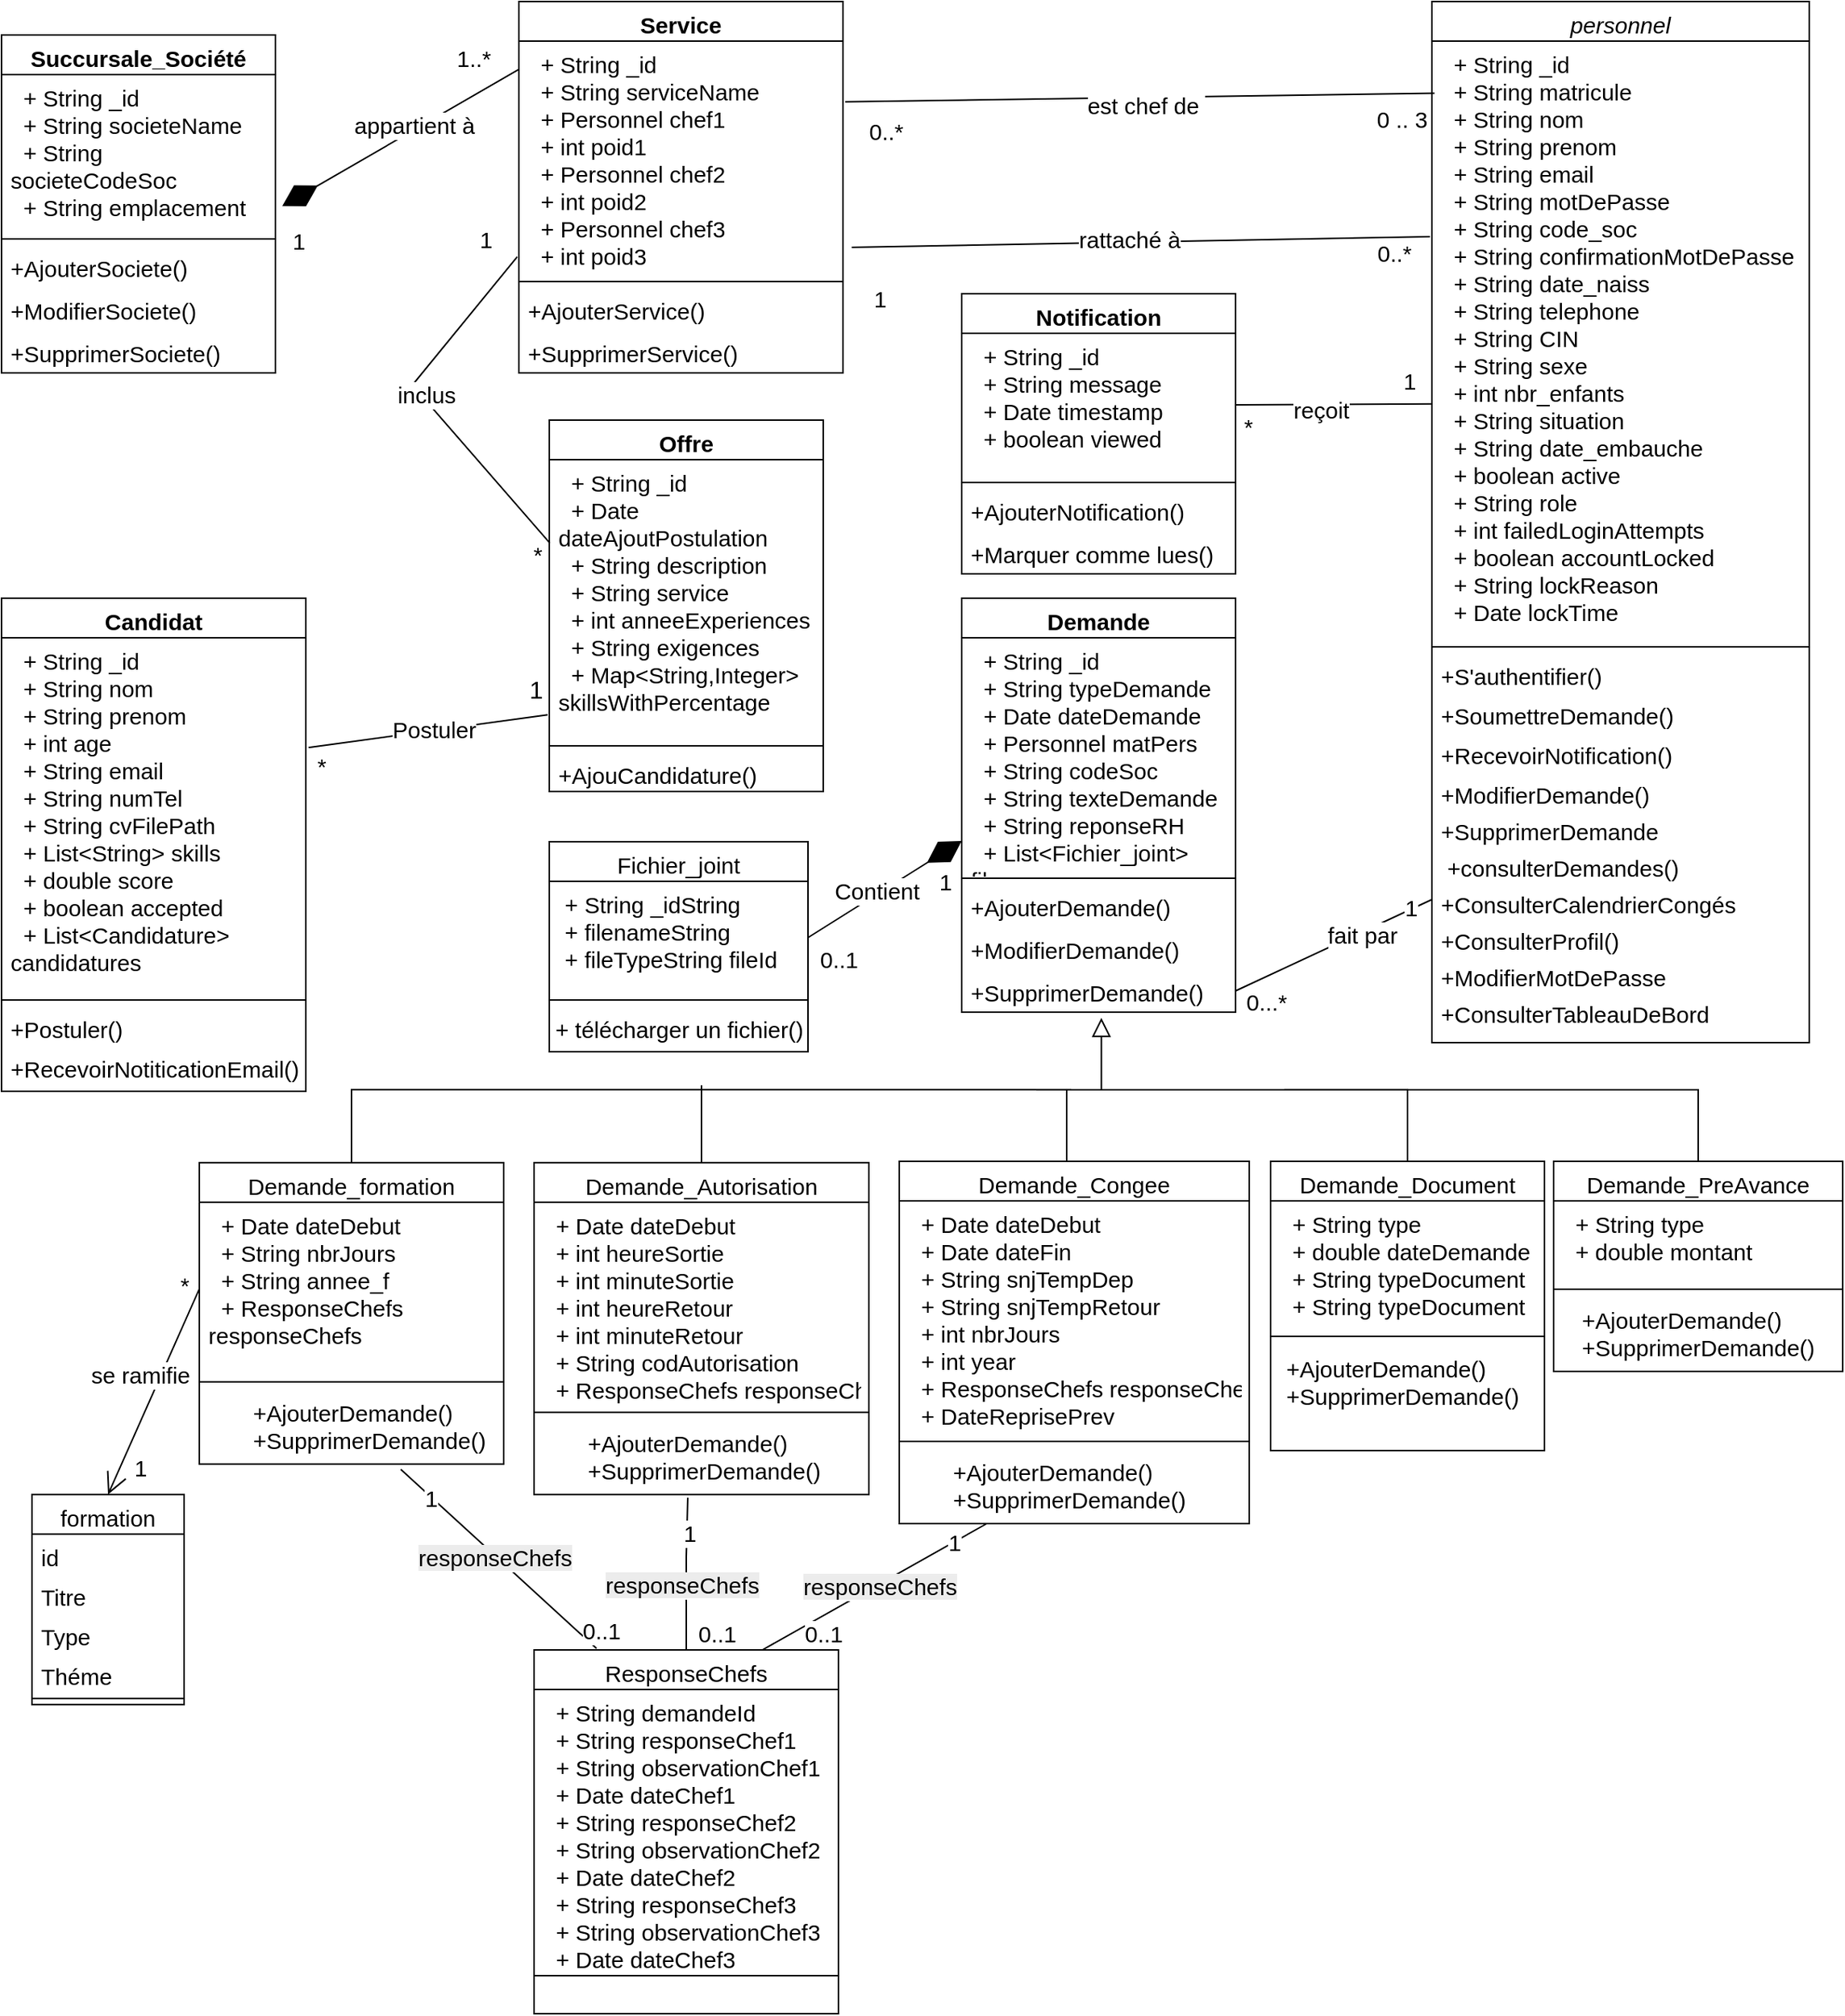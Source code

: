<mxfile version="27.1.1">
  <diagram id="C5RBs43oDa-KdzZeNtuy" name="Page-1">
    <mxGraphModel dx="2253" dy="777" grid="1" gridSize="10" guides="1" tooltips="1" connect="1" arrows="1" fold="1" page="1" pageScale="1" pageWidth="827" pageHeight="1169" math="0" shadow="0">
      <root>
        <mxCell id="WIyWlLk6GJQsqaUBKTNV-0" />
        <mxCell id="WIyWlLk6GJQsqaUBKTNV-1" parent="WIyWlLk6GJQsqaUBKTNV-0" />
        <mxCell id="zkfFHV4jXpPFQw0GAbJ--0" value="personnel" style="swimlane;fontStyle=2;align=center;verticalAlign=top;childLayout=stackLayout;horizontal=1;startSize=26;horizontalStack=0;resizeParent=1;resizeLast=0;collapsible=1;marginBottom=0;rounded=0;shadow=0;strokeWidth=1;fontSize=15;" parent="WIyWlLk6GJQsqaUBKTNV-1" vertex="1">
          <mxGeometry x="520" y="188" width="248" height="684" as="geometry">
            <mxRectangle x="230" y="140" width="160" height="26" as="alternateBounds" />
          </mxGeometry>
        </mxCell>
        <mxCell id="-u3w1DlrnEDcpq63W45w-45" value="  + String _id&#xa;  + String matricule&#xa;  + String nom&#xa;  + String prenom&#xa;  + String email&#xa;  + String motDePasse&#xa;  + String code_soc&#xa;  + String confirmationMotDePasse&#xa;  + String date_naiss&#xa;  + String telephone&#xa;  + String CIN&#xa;  + String sexe&#xa;  + int nbr_enfants&#xa;  + String situation&#xa;  + String date_embauche&#xa;  + boolean active&#xa;  + String role&#xa;  + int failedLoginAttempts&#xa;  + boolean accountLocked&#xa;  + String lockReason&#xa;  + Date lockTime&#xa;  &#xa;" style="text;align=left;verticalAlign=top;spacingLeft=4;spacingRight=4;overflow=hidden;rotatable=0;points=[[0,0.5],[1,0.5]];portConstraint=eastwest;rounded=0;shadow=0;html=0;strokeWidth=1;fontSize=15;fontStyle=0" parent="zkfFHV4jXpPFQw0GAbJ--0" vertex="1">
          <mxGeometry y="26" width="248" height="394" as="geometry" />
        </mxCell>
        <mxCell id="zkfFHV4jXpPFQw0GAbJ--4" value="" style="line;html=1;strokeWidth=1;align=left;verticalAlign=middle;spacingTop=-1;spacingLeft=3;spacingRight=3;rotatable=0;labelPosition=right;points=[];portConstraint=eastwest;fontSize=15;" parent="zkfFHV4jXpPFQw0GAbJ--0" vertex="1">
          <mxGeometry y="420" width="248" height="8" as="geometry" />
        </mxCell>
        <mxCell id="zkfFHV4jXpPFQw0GAbJ--5" value="+S&#39;authentifier()" style="text;align=left;verticalAlign=top;spacingLeft=4;spacingRight=4;overflow=hidden;rotatable=0;points=[[0,0.5],[1,0.5]];portConstraint=eastwest;fontSize=15;" parent="zkfFHV4jXpPFQw0GAbJ--0" vertex="1">
          <mxGeometry y="428" width="248" height="26" as="geometry" />
        </mxCell>
        <mxCell id="O5EITzwN7BPap431oK7U-24" value="+SoumettreDemande()" style="text;align=left;verticalAlign=top;spacingLeft=4;spacingRight=4;overflow=hidden;rotatable=0;points=[[0,0.5],[1,0.5]];portConstraint=eastwest;fontSize=15;" parent="zkfFHV4jXpPFQw0GAbJ--0" vertex="1">
          <mxGeometry y="454" width="248" height="26" as="geometry" />
        </mxCell>
        <mxCell id="O5EITzwN7BPap431oK7U-23" value="+RecevoirNotification()" style="text;align=left;verticalAlign=top;spacingLeft=4;spacingRight=4;overflow=hidden;rotatable=0;points=[[0,0.5],[1,0.5]];portConstraint=eastwest;fontSize=15;" parent="zkfFHV4jXpPFQw0GAbJ--0" vertex="1">
          <mxGeometry y="480" width="248" height="26" as="geometry" />
        </mxCell>
        <mxCell id="O5EITzwN7BPap431oK7U-22" value="+ModifierDemande()" style="text;align=left;verticalAlign=top;spacingLeft=4;spacingRight=4;overflow=hidden;rotatable=0;points=[[0,0.5],[1,0.5]];portConstraint=eastwest;fontSize=15;" parent="zkfFHV4jXpPFQw0GAbJ--0" vertex="1">
          <mxGeometry y="506" width="248" height="24" as="geometry" />
        </mxCell>
        <mxCell id="-u3w1DlrnEDcpq63W45w-73" value="+SupprimerDemande" style="text;align=left;verticalAlign=top;spacingLeft=4;spacingRight=4;overflow=hidden;rotatable=0;points=[[0,0.5],[1,0.5]];portConstraint=eastwest;fontSize=15;" parent="zkfFHV4jXpPFQw0GAbJ--0" vertex="1">
          <mxGeometry y="530" width="248" height="24" as="geometry" />
        </mxCell>
        <mxCell id="-u3w1DlrnEDcpq63W45w-72" value=" +consulterDemandes()" style="text;align=left;verticalAlign=top;spacingLeft=4;spacingRight=4;overflow=hidden;rotatable=0;points=[[0,0.5],[1,0.5]];portConstraint=eastwest;fontSize=15;" parent="zkfFHV4jXpPFQw0GAbJ--0" vertex="1">
          <mxGeometry y="554" width="248" height="24" as="geometry" />
        </mxCell>
        <mxCell id="-u3w1DlrnEDcpq63W45w-71" value="+ConsulterCalendrierCongés" style="text;align=left;verticalAlign=top;spacingLeft=4;spacingRight=4;overflow=hidden;rotatable=0;points=[[0,0.5],[1,0.5]];portConstraint=eastwest;fontSize=15;" parent="zkfFHV4jXpPFQw0GAbJ--0" vertex="1">
          <mxGeometry y="578" width="248" height="24" as="geometry" />
        </mxCell>
        <mxCell id="-u3w1DlrnEDcpq63W45w-70" value="+ConsulterProfil()" style="text;align=left;verticalAlign=top;spacingLeft=4;spacingRight=4;overflow=hidden;rotatable=0;points=[[0,0.5],[1,0.5]];portConstraint=eastwest;fontSize=15;" parent="zkfFHV4jXpPFQw0GAbJ--0" vertex="1">
          <mxGeometry y="602" width="248" height="24" as="geometry" />
        </mxCell>
        <mxCell id="-u3w1DlrnEDcpq63W45w-69" value="+ModifierMotDePasse" style="text;align=left;verticalAlign=top;spacingLeft=4;spacingRight=4;overflow=hidden;rotatable=0;points=[[0,0.5],[1,0.5]];portConstraint=eastwest;fontSize=15;" parent="zkfFHV4jXpPFQw0GAbJ--0" vertex="1">
          <mxGeometry y="626" width="248" height="24" as="geometry" />
        </mxCell>
        <mxCell id="-u3w1DlrnEDcpq63W45w-68" value="+ConsulterTableauDeBord" style="text;align=left;verticalAlign=top;spacingLeft=4;spacingRight=4;overflow=hidden;rotatable=0;points=[[0,0.5],[1,0.5]];portConstraint=eastwest;fontSize=15;" parent="zkfFHV4jXpPFQw0GAbJ--0" vertex="1">
          <mxGeometry y="650" width="248" height="24" as="geometry" />
        </mxCell>
        <mxCell id="O5EITzwN7BPap431oK7U-33" value="Demande_formation" style="swimlane;fontStyle=0;align=center;verticalAlign=top;childLayout=stackLayout;horizontal=1;startSize=26;horizontalStack=0;resizeParent=1;resizeLast=0;collapsible=1;marginBottom=0;rounded=0;shadow=0;strokeWidth=1;fontSize=15;" parent="WIyWlLk6GJQsqaUBKTNV-1" vertex="1">
          <mxGeometry x="-290" y="950.83" width="200" height="198" as="geometry">
            <mxRectangle x="130" y="380" width="160" height="26" as="alternateBounds" />
          </mxGeometry>
        </mxCell>
        <mxCell id="O5EITzwN7BPap431oK7U-34" value="  + Date dateDebut&#xa;  + String nbrJours&#xa;  + String annee_f&#xa;  + ResponseChefs &#xa;responseChefs" style="text;align=left;verticalAlign=top;spacingLeft=4;spacingRight=4;overflow=hidden;rotatable=0;points=[[0,0.5],[1,0.5]];portConstraint=eastwest;fontSize=15;" parent="O5EITzwN7BPap431oK7U-33" vertex="1">
          <mxGeometry y="26" width="200" height="114" as="geometry" />
        </mxCell>
        <mxCell id="O5EITzwN7BPap431oK7U-44" value="" style="line;html=1;strokeWidth=1;align=left;verticalAlign=middle;spacingTop=-1;spacingLeft=3;spacingRight=3;rotatable=0;labelPosition=right;points=[];portConstraint=eastwest;fontSize=15;" parent="O5EITzwN7BPap431oK7U-33" vertex="1">
          <mxGeometry y="140" width="200" height="8" as="geometry" />
        </mxCell>
        <mxCell id="gfEL7aQkDBIa4sKmxt_5-107" value="&lt;span style=&quot;white-space: pre;&quot;&gt;&#x9;&lt;/span&gt;+Ajouter&lt;span style=&quot;text-align: center;&quot;&gt;Demande&lt;/span&gt;()&lt;div&gt;&lt;span style=&quot;white-space: pre;&quot;&gt;&#x9;&lt;/span&gt;+Supprimer&lt;span style=&quot;text-align: center; background-color: transparent; color: light-dark(rgb(0, 0, 0), rgb(255, 255, 255));&quot;&gt;Demande&lt;/span&gt;&lt;span style=&quot;background-color: transparent; color: light-dark(rgb(0, 0, 0), rgb(255, 255, 255));&quot;&gt;()&lt;/span&gt;&lt;/div&gt;" style="text;html=1;align=left;verticalAlign=middle;resizable=0;points=[];autosize=1;strokeColor=none;fillColor=none;fontSize=15;" parent="O5EITzwN7BPap431oK7U-33" vertex="1">
          <mxGeometry y="148" width="200" height="50" as="geometry" />
        </mxCell>
        <mxCell id="O5EITzwN7BPap431oK7U-47" value="formation" style="swimlane;fontStyle=0;align=center;verticalAlign=top;childLayout=stackLayout;horizontal=1;startSize=26;horizontalStack=0;resizeParent=1;resizeLast=0;collapsible=1;marginBottom=0;rounded=0;shadow=0;strokeWidth=1;fontSize=15;" parent="WIyWlLk6GJQsqaUBKTNV-1" vertex="1">
          <mxGeometry x="-400" y="1168.83" width="100" height="138" as="geometry">
            <mxRectangle x="130" y="380" width="160" height="26" as="alternateBounds" />
          </mxGeometry>
        </mxCell>
        <mxCell id="O5EITzwN7BPap431oK7U-52" value="id" style="text;align=left;verticalAlign=top;spacingLeft=4;spacingRight=4;overflow=hidden;rotatable=0;points=[[0,0.5],[1,0.5]];portConstraint=eastwest;rounded=0;shadow=0;html=0;fontSize=15;" parent="O5EITzwN7BPap431oK7U-47" vertex="1">
          <mxGeometry y="26" width="100" height="26" as="geometry" />
        </mxCell>
        <mxCell id="-u3w1DlrnEDcpq63W45w-180" value="Titre" style="text;align=left;verticalAlign=top;spacingLeft=4;spacingRight=4;overflow=hidden;rotatable=0;points=[[0,0.5],[1,0.5]];portConstraint=eastwest;rounded=0;shadow=0;html=0;fontSize=15;" parent="O5EITzwN7BPap431oK7U-47" vertex="1">
          <mxGeometry y="52" width="100" height="26" as="geometry" />
        </mxCell>
        <mxCell id="aDl5N6_NMkzRwFbQj5bC-1" value="Type" style="text;align=left;verticalAlign=top;spacingLeft=4;spacingRight=4;overflow=hidden;rotatable=0;points=[[0,0.5],[1,0.5]];portConstraint=eastwest;rounded=0;shadow=0;html=0;fontSize=15;" parent="O5EITzwN7BPap431oK7U-47" vertex="1">
          <mxGeometry y="78" width="100" height="26" as="geometry" />
        </mxCell>
        <mxCell id="aDl5N6_NMkzRwFbQj5bC-0" value="Théme" style="text;align=left;verticalAlign=top;spacingLeft=4;spacingRight=4;overflow=hidden;rotatable=0;points=[[0,0.5],[1,0.5]];portConstraint=eastwest;rounded=0;shadow=0;html=0;fontSize=15;" parent="O5EITzwN7BPap431oK7U-47" vertex="1">
          <mxGeometry y="104" width="100" height="26" as="geometry" />
        </mxCell>
        <mxCell id="O5EITzwN7BPap431oK7U-53" value="" style="line;html=1;strokeWidth=1;align=left;verticalAlign=middle;spacingTop=-1;spacingLeft=3;spacingRight=3;rotatable=0;labelPosition=right;points=[];portConstraint=eastwest;fontSize=15;" parent="O5EITzwN7BPap431oK7U-47" vertex="1">
          <mxGeometry y="130" width="100" height="8" as="geometry" />
        </mxCell>
        <mxCell id="O5EITzwN7BPap431oK7U-54" value="" style="endArrow=open;endFill=1;endSize=12;html=1;rounded=0;exitX=0;exitY=0.5;exitDx=0;exitDy=0;entryX=0.5;entryY=0;entryDx=0;entryDy=0;fontSize=15;" parent="WIyWlLk6GJQsqaUBKTNV-1" source="O5EITzwN7BPap431oK7U-34" target="O5EITzwN7BPap431oK7U-47" edge="1">
          <mxGeometry width="160" relative="1" as="geometry">
            <mxPoint x="-457" y="1053.83" as="sourcePoint" />
            <mxPoint x="-297" y="1053.83" as="targetPoint" />
            <Array as="points" />
          </mxGeometry>
        </mxCell>
        <mxCell id="gfEL7aQkDBIa4sKmxt_5-82" value="1" style="edgeLabel;html=1;align=center;verticalAlign=middle;resizable=0;points=[];fontSize=15;" parent="O5EITzwN7BPap431oK7U-54" vertex="1" connectable="0">
          <mxGeometry x="0.722" y="1" relative="1" as="geometry">
            <mxPoint x="11" as="offset" />
          </mxGeometry>
        </mxCell>
        <mxCell id="FIY3X_j_uY_LDwW8lAGG-7" value="*" style="edgeLabel;html=1;align=center;verticalAlign=middle;resizable=0;points=[];fontSize=15;" parent="O5EITzwN7BPap431oK7U-54" connectable="0" vertex="1">
          <mxGeometry x="-0.86" y="1" relative="1" as="geometry">
            <mxPoint x="-7" y="-13" as="offset" />
          </mxGeometry>
        </mxCell>
        <mxCell id="KhSB3kNytg9SqD5Dj2vD-24" value="&lt;font style=&quot;font-size: 15px;&quot;&gt;se ramifie&lt;/font&gt;" style="edgeLabel;html=1;align=center;verticalAlign=middle;resizable=0;points=[];" parent="O5EITzwN7BPap431oK7U-54" vertex="1" connectable="0">
          <mxGeometry x="-0.081" y="-4" relative="1" as="geometry">
            <mxPoint x="-8" y="-5" as="offset" />
          </mxGeometry>
        </mxCell>
        <mxCell id="O5EITzwN7BPap431oK7U-55" value="Demande_Congee" style="swimlane;fontStyle=0;align=center;verticalAlign=top;childLayout=stackLayout;horizontal=1;startSize=26;horizontalStack=0;resizeParent=1;resizeLast=0;collapsible=1;marginBottom=0;rounded=0;shadow=0;strokeWidth=1;fontSize=15;" parent="WIyWlLk6GJQsqaUBKTNV-1" vertex="1">
          <mxGeometry x="170" y="950" width="230" height="238" as="geometry">
            <mxRectangle x="130" y="380" width="160" height="26" as="alternateBounds" />
          </mxGeometry>
        </mxCell>
        <mxCell id="O5EITzwN7BPap431oK7U-63" value="  + Date dateDebut&#xa;  + Date dateFin&#xa;  + String snjTempDep&#xa;  + String snjTempRetour&#xa;  + int nbrJours&#xa;  + int year  &#xa;  + ResponseChefs responseChefs&#xa;  + DateReprisePrev" style="text;align=left;verticalAlign=top;spacingLeft=4;spacingRight=4;overflow=hidden;rotatable=0;points=[[0,0.5],[1,0.5]];portConstraint=eastwest;rounded=0;shadow=0;html=0;fontSize=15;" parent="O5EITzwN7BPap431oK7U-55" vertex="1">
          <mxGeometry y="26" width="230" height="154" as="geometry" />
        </mxCell>
        <mxCell id="O5EITzwN7BPap431oK7U-61" value="" style="line;html=1;strokeWidth=1;align=left;verticalAlign=middle;spacingTop=-1;spacingLeft=3;spacingRight=3;rotatable=0;labelPosition=right;points=[];portConstraint=eastwest;fontSize=15;" parent="O5EITzwN7BPap431oK7U-55" vertex="1">
          <mxGeometry y="180" width="230" height="8" as="geometry" />
        </mxCell>
        <mxCell id="gfEL7aQkDBIa4sKmxt_5-110" value="&lt;span style=&quot;white-space: pre;&quot;&gt;&#x9;&lt;/span&gt;+Ajouter&lt;span style=&quot;text-align: center;&quot;&gt;Demande&lt;/span&gt;()&lt;div&gt;&lt;span style=&quot;white-space: pre;&quot;&gt;&#x9;&lt;/span&gt;+Supprimer&lt;span style=&quot;text-align: center; background-color: transparent; color: light-dark(rgb(0, 0, 0), rgb(255, 255, 255));&quot;&gt;Demande&lt;/span&gt;&lt;span style=&quot;background-color: transparent; color: light-dark(rgb(0, 0, 0), rgb(255, 255, 255));&quot;&gt;()&lt;/span&gt;&lt;/div&gt;" style="text;html=1;align=left;verticalAlign=middle;resizable=0;points=[];autosize=1;strokeColor=none;fillColor=none;fontSize=15;" parent="O5EITzwN7BPap431oK7U-55" vertex="1">
          <mxGeometry y="188" width="230" height="50" as="geometry" />
        </mxCell>
        <mxCell id="O5EITzwN7BPap431oK7U-68" value="Demande_Autorisation" style="swimlane;fontStyle=0;align=center;verticalAlign=top;childLayout=stackLayout;horizontal=1;startSize=26;horizontalStack=0;resizeParent=1;resizeLast=0;collapsible=1;marginBottom=0;rounded=0;shadow=0;strokeWidth=1;fontSize=15;" parent="WIyWlLk6GJQsqaUBKTNV-1" vertex="1">
          <mxGeometry x="-70" y="950.83" width="220" height="218" as="geometry">
            <mxRectangle x="130" y="380" width="160" height="26" as="alternateBounds" />
          </mxGeometry>
        </mxCell>
        <mxCell id="O5EITzwN7BPap431oK7U-69" value="  + Date dateDebut&#xa;  + int heureSortie&#xa;  + int minuteSortie&#xa;  + int heureRetour&#xa;  + int minuteRetour&#xa;  + String codAutorisation&#xa;  + ResponseChefs responseChefs" style="text;align=left;verticalAlign=top;spacingLeft=4;spacingRight=4;overflow=hidden;rotatable=0;points=[[0,0.5],[1,0.5]];portConstraint=eastwest;fontSize=15;" parent="O5EITzwN7BPap431oK7U-68" vertex="1">
          <mxGeometry y="26" width="220" height="134" as="geometry" />
        </mxCell>
        <mxCell id="O5EITzwN7BPap431oK7U-76" value="" style="line;html=1;strokeWidth=1;align=left;verticalAlign=middle;spacingTop=-1;spacingLeft=3;spacingRight=3;rotatable=0;labelPosition=right;points=[];portConstraint=eastwest;fontSize=15;" parent="O5EITzwN7BPap431oK7U-68" vertex="1">
          <mxGeometry y="160" width="220" height="8" as="geometry" />
        </mxCell>
        <mxCell id="gfEL7aQkDBIa4sKmxt_5-109" value="&lt;span style=&quot;white-space: pre;&quot;&gt;&#x9;&lt;/span&gt;+Ajouter&lt;span style=&quot;text-align: center;&quot;&gt;Demande&lt;/span&gt;()&lt;div&gt;&lt;span style=&quot;white-space: pre;&quot;&gt;&#x9;&lt;/span&gt;+Supprimer&lt;span style=&quot;text-align: center; background-color: transparent; color: light-dark(rgb(0, 0, 0), rgb(255, 255, 255));&quot;&gt;Demande&lt;/span&gt;&lt;span style=&quot;background-color: transparent; color: light-dark(rgb(0, 0, 0), rgb(255, 255, 255));&quot;&gt;()&lt;/span&gt;&lt;/div&gt;" style="text;html=1;align=left;verticalAlign=middle;resizable=0;points=[];autosize=1;strokeColor=none;fillColor=none;fontSize=15;" parent="O5EITzwN7BPap431oK7U-68" vertex="1">
          <mxGeometry y="168" width="220" height="50" as="geometry" />
        </mxCell>
        <mxCell id="O5EITzwN7BPap431oK7U-118" value="Demande_PreAvance" style="swimlane;fontStyle=0;align=center;verticalAlign=top;childLayout=stackLayout;horizontal=1;startSize=26;horizontalStack=0;resizeParent=1;resizeLast=0;collapsible=1;marginBottom=0;rounded=0;shadow=0;strokeWidth=1;fontSize=15;" parent="WIyWlLk6GJQsqaUBKTNV-1" vertex="1">
          <mxGeometry x="600" y="950" width="190" height="138" as="geometry">
            <mxRectangle x="130" y="380" width="160" height="26" as="alternateBounds" />
          </mxGeometry>
        </mxCell>
        <mxCell id="O5EITzwN7BPap431oK7U-119" value="  + String type&#xa;  + double montant&#xa;" style="text;align=left;verticalAlign=top;spacingLeft=4;spacingRight=4;overflow=hidden;rotatable=0;points=[[0,0.5],[1,0.5]];portConstraint=eastwest;fontSize=15;" parent="O5EITzwN7BPap431oK7U-118" vertex="1">
          <mxGeometry y="26" width="190" height="54" as="geometry" />
        </mxCell>
        <mxCell id="O5EITzwN7BPap431oK7U-122" value="" style="line;html=1;strokeWidth=1;align=left;verticalAlign=middle;spacingTop=-1;spacingLeft=3;spacingRight=3;rotatable=0;labelPosition=right;points=[];portConstraint=eastwest;fontSize=15;" parent="O5EITzwN7BPap431oK7U-118" vertex="1">
          <mxGeometry y="80" width="190" height="8" as="geometry" />
        </mxCell>
        <mxCell id="gfEL7aQkDBIa4sKmxt_5-111" value="&amp;nbsp; &amp;nbsp; +Ajouter&lt;span style=&quot;text-align: center;&quot;&gt;Demande&lt;/span&gt;()&lt;div&gt;&amp;nbsp; &amp;nbsp; +Supprimer&lt;span style=&quot;text-align: center; background-color: transparent; color: light-dark(rgb(0, 0, 0), rgb(255, 255, 255));&quot;&gt;Demande&lt;/span&gt;&lt;span style=&quot;background-color: transparent; color: light-dark(rgb(0, 0, 0), rgb(255, 255, 255));&quot;&gt;()&lt;/span&gt;&lt;/div&gt;" style="text;html=1;align=left;verticalAlign=middle;resizable=0;points=[];autosize=1;strokeColor=none;fillColor=none;fontSize=15;" parent="O5EITzwN7BPap431oK7U-118" vertex="1">
          <mxGeometry y="88" width="190" height="50" as="geometry" />
        </mxCell>
        <mxCell id="O5EITzwN7BPap431oK7U-124" value="Succursale_Société" style="swimlane;fontStyle=1;align=center;verticalAlign=top;childLayout=stackLayout;horizontal=1;startSize=26;horizontalStack=0;resizeParent=1;resizeParentMax=0;resizeLast=0;collapsible=1;marginBottom=0;whiteSpace=wrap;html=1;fontSize=15;" parent="WIyWlLk6GJQsqaUBKTNV-1" vertex="1">
          <mxGeometry x="-420" y="210" width="180" height="222" as="geometry" />
        </mxCell>
        <mxCell id="O5EITzwN7BPap431oK7U-125" value="&lt;div&gt;&lt;font&gt;&amp;nbsp; + String _id&lt;/font&gt;&lt;/div&gt;&lt;div&gt;&lt;font&gt;&amp;nbsp; + String societeName&lt;/font&gt;&lt;/div&gt;&lt;div&gt;&lt;font&gt;&amp;nbsp; + String societeCodeSoc&lt;/font&gt;&lt;/div&gt;&lt;div&gt;&lt;font&gt;&amp;nbsp; + String emplacement&lt;/font&gt;&lt;/div&gt;" style="text;strokeColor=none;fillColor=none;align=left;verticalAlign=top;spacingLeft=4;spacingRight=4;overflow=hidden;rotatable=0;points=[[0,0.5],[1,0.5]];portConstraint=eastwest;whiteSpace=wrap;html=1;fontSize=15;" parent="O5EITzwN7BPap431oK7U-124" vertex="1">
          <mxGeometry y="26" width="180" height="104" as="geometry" />
        </mxCell>
        <mxCell id="O5EITzwN7BPap431oK7U-126" value="" style="line;strokeWidth=1;fillColor=none;align=left;verticalAlign=middle;spacingTop=-1;spacingLeft=3;spacingRight=3;rotatable=0;labelPosition=right;points=[];portConstraint=eastwest;strokeColor=inherit;fontSize=15;" parent="O5EITzwN7BPap431oK7U-124" vertex="1">
          <mxGeometry y="130" width="180" height="8" as="geometry" />
        </mxCell>
        <mxCell id="O5EITzwN7BPap431oK7U-127" value="+AjouterSociete()" style="text;strokeColor=none;fillColor=none;align=left;verticalAlign=top;spacingLeft=4;spacingRight=4;overflow=hidden;rotatable=0;points=[[0,0.5],[1,0.5]];portConstraint=eastwest;whiteSpace=wrap;html=1;fontSize=15;" parent="O5EITzwN7BPap431oK7U-124" vertex="1">
          <mxGeometry y="138" width="180" height="28" as="geometry" />
        </mxCell>
        <mxCell id="-u3w1DlrnEDcpq63W45w-39" value="+ModifierSociete()" style="text;strokeColor=none;fillColor=none;align=left;verticalAlign=top;spacingLeft=4;spacingRight=4;overflow=hidden;rotatable=0;points=[[0,0.5],[1,0.5]];portConstraint=eastwest;whiteSpace=wrap;html=1;fontSize=15;" parent="O5EITzwN7BPap431oK7U-124" vertex="1">
          <mxGeometry y="166" width="180" height="28" as="geometry" />
        </mxCell>
        <mxCell id="-u3w1DlrnEDcpq63W45w-40" value="+SupprimerSociete()" style="text;strokeColor=none;fillColor=none;align=left;verticalAlign=top;spacingLeft=4;spacingRight=4;overflow=hidden;rotatable=0;points=[[0,0.5],[1,0.5]];portConstraint=eastwest;whiteSpace=wrap;html=1;fontSize=15;" parent="O5EITzwN7BPap431oK7U-124" vertex="1">
          <mxGeometry y="194" width="180" height="28" as="geometry" />
        </mxCell>
        <mxCell id="O5EITzwN7BPap431oK7U-128" value="Candidat" style="swimlane;fontStyle=1;align=center;verticalAlign=top;childLayout=stackLayout;horizontal=1;startSize=26;horizontalStack=0;resizeParent=1;resizeParentMax=0;resizeLast=0;collapsible=1;marginBottom=0;whiteSpace=wrap;html=1;fontSize=15;" parent="WIyWlLk6GJQsqaUBKTNV-1" vertex="1">
          <mxGeometry x="-420" y="580" width="200" height="324" as="geometry">
            <mxRectangle x="-330" y="546" width="140" height="30" as="alternateBounds" />
          </mxGeometry>
        </mxCell>
        <mxCell id="O5EITzwN7BPap431oK7U-134" value="&lt;div&gt;&amp;nbsp; + String _id&lt;/div&gt;&lt;div&gt;&amp;nbsp; + String nom&lt;/div&gt;&lt;div&gt;&amp;nbsp; + String prenom&lt;/div&gt;&lt;div&gt;&amp;nbsp; + int age&lt;/div&gt;&lt;div&gt;&amp;nbsp; + String email&lt;/div&gt;&lt;div&gt;&amp;nbsp; + String numTel&lt;/div&gt;&lt;div&gt;&amp;nbsp; + String cvFilePath&lt;/div&gt;&lt;div&gt;&amp;nbsp; + List&amp;lt;String&amp;gt; skills&lt;/div&gt;&lt;div&gt;&amp;nbsp; + double score&lt;/div&gt;&lt;div&gt;&amp;nbsp; + boolean accepted&lt;/div&gt;&lt;div&gt;&amp;nbsp; + List&amp;lt;Candidature&amp;gt; candidatures&lt;/div&gt;" style="text;strokeColor=none;fillColor=none;align=left;verticalAlign=top;spacingLeft=4;spacingRight=4;overflow=hidden;rotatable=0;points=[[0,0.5],[1,0.5]];portConstraint=eastwest;whiteSpace=wrap;html=1;fontSize=15;" parent="O5EITzwN7BPap431oK7U-128" vertex="1">
          <mxGeometry y="26" width="200" height="234" as="geometry" />
        </mxCell>
        <mxCell id="O5EITzwN7BPap431oK7U-130" value="" style="line;strokeWidth=1;fillColor=none;align=left;verticalAlign=middle;spacingTop=-1;spacingLeft=3;spacingRight=3;rotatable=0;labelPosition=right;points=[];portConstraint=eastwest;strokeColor=inherit;fontSize=15;" parent="O5EITzwN7BPap431oK7U-128" vertex="1">
          <mxGeometry y="260" width="200" height="8" as="geometry" />
        </mxCell>
        <mxCell id="O5EITzwN7BPap431oK7U-131" value="+Postuler()" style="text;strokeColor=none;fillColor=none;align=left;verticalAlign=top;spacingLeft=4;spacingRight=4;overflow=hidden;rotatable=0;points=[[0,0.5],[1,0.5]];portConstraint=eastwest;whiteSpace=wrap;html=1;fontSize=15;" parent="O5EITzwN7BPap431oK7U-128" vertex="1">
          <mxGeometry y="268" width="200" height="26" as="geometry" />
        </mxCell>
        <mxCell id="-u3w1DlrnEDcpq63W45w-38" value="+RecevoirNotiticationEmail()" style="text;strokeColor=none;fillColor=none;align=left;verticalAlign=top;spacingLeft=4;spacingRight=4;overflow=hidden;rotatable=0;points=[[0,0.5],[1,0.5]];portConstraint=eastwest;whiteSpace=wrap;html=1;fontSize=15;" parent="O5EITzwN7BPap431oK7U-128" vertex="1">
          <mxGeometry y="294" width="200" height="30" as="geometry" />
        </mxCell>
        <mxCell id="O5EITzwN7BPap431oK7U-144" value="" style="endArrow=block;endSize=10;endFill=0;shadow=0;strokeWidth=1;rounded=0;curved=0;edgeStyle=elbowEdgeStyle;elbow=vertical;exitX=0.508;exitY=0;exitDx=0;exitDy=0;exitPerimeter=0;entryX=0.51;entryY=1.133;entryDx=0;entryDy=0;entryPerimeter=0;fontSize=15;" parent="WIyWlLk6GJQsqaUBKTNV-1" target="-u3w1DlrnEDcpq63W45w-168" edge="1">
          <mxGeometry width="160" relative="1" as="geometry">
            <mxPoint x="280" y="950" as="sourcePoint" />
            <mxPoint x="298.12" y="832.872" as="targetPoint" />
            <Array as="points">
              <mxPoint x="300" y="903" />
            </Array>
          </mxGeometry>
        </mxCell>
        <mxCell id="O5EITzwN7BPap431oK7U-145" value="" style="endArrow=none;endSize=10;endFill=0;shadow=0;strokeWidth=1;rounded=0;curved=0;edgeStyle=elbowEdgeStyle;elbow=vertical;entryX=0.5;entryY=0;entryDx=0;entryDy=0;startFill=0;fontSize=15;" parent="WIyWlLk6GJQsqaUBKTNV-1" target="O5EITzwN7BPap431oK7U-107" edge="1">
          <mxGeometry width="160" relative="1" as="geometry">
            <mxPoint x="423" y="902.83" as="sourcePoint" />
            <mxPoint x="123" y="942.83" as="targetPoint" />
            <Array as="points">
              <mxPoint x="283" y="902.83" />
            </Array>
          </mxGeometry>
        </mxCell>
        <mxCell id="O5EITzwN7BPap431oK7U-146" value="" style="endArrow=none;endSize=10;endFill=0;shadow=0;strokeWidth=1;rounded=0;curved=0;edgeStyle=elbowEdgeStyle;elbow=vertical;entryX=0.5;entryY=0;entryDx=0;entryDy=0;startFill=0;fontSize=15;" parent="WIyWlLk6GJQsqaUBKTNV-1" target="O5EITzwN7BPap431oK7U-33" edge="1">
          <mxGeometry width="160" relative="1" as="geometry">
            <mxPoint x="283" y="902.83" as="sourcePoint" />
            <mxPoint x="293" y="976.83" as="targetPoint" />
            <Array as="points">
              <mxPoint x="33" y="902.83" />
            </Array>
          </mxGeometry>
        </mxCell>
        <mxCell id="O5EITzwN7BPap431oK7U-149" value="" style="endArrow=none;endSize=10;endFill=0;shadow=0;strokeWidth=1;rounded=0;curved=0;edgeStyle=elbowEdgeStyle;elbow=vertical;startFill=0;entryX=0.5;entryY=0;entryDx=0;entryDy=0;fontSize=15;" parent="WIyWlLk6GJQsqaUBKTNV-1" target="O5EITzwN7BPap431oK7U-118" edge="1">
          <mxGeometry width="160" relative="1" as="geometry">
            <mxPoint x="260" y="903" as="sourcePoint" />
            <mxPoint x="723" y="993" as="targetPoint" />
            <Array as="points">
              <mxPoint x="543" y="903" />
            </Array>
          </mxGeometry>
        </mxCell>
        <mxCell id="-u3w1DlrnEDcpq63W45w-163" value="Demande" style="swimlane;fontStyle=1;align=center;verticalAlign=top;childLayout=stackLayout;horizontal=1;startSize=26;horizontalStack=0;resizeParent=1;resizeParentMax=0;resizeLast=0;collapsible=1;marginBottom=0;whiteSpace=wrap;html=1;fontSize=15;" parent="WIyWlLk6GJQsqaUBKTNV-1" vertex="1">
          <mxGeometry x="211" y="580.0" width="180" height="272" as="geometry" />
        </mxCell>
        <mxCell id="-u3w1DlrnEDcpq63W45w-164" value="&lt;div&gt;&lt;span style=&quot;text-wrap-mode: nowrap;&quot;&gt;&amp;nbsp; + String _id&lt;/span&gt;&lt;/div&gt;&lt;div&gt;&lt;span style=&quot;text-wrap-mode: nowrap;&quot;&gt;&amp;nbsp; + String typeDemande&lt;/span&gt;&lt;/div&gt;&lt;div&gt;&lt;span style=&quot;text-wrap-mode: nowrap;&quot;&gt;&amp;nbsp; + Date dateDemande&lt;/span&gt;&lt;/div&gt;&lt;div&gt;&lt;span style=&quot;text-wrap-mode: nowrap;&quot;&gt;&amp;nbsp; + Personnel matPers&lt;/span&gt;&lt;/div&gt;&lt;div&gt;&lt;span style=&quot;text-wrap-mode: nowrap;&quot;&gt;&amp;nbsp; + String codeSoc&lt;/span&gt;&lt;/div&gt;&lt;div&gt;&lt;span style=&quot;text-wrap-mode: nowrap;&quot;&gt;&amp;nbsp; + String texteDemande&lt;/span&gt;&lt;/div&gt;&lt;div&gt;&lt;span style=&quot;text-wrap-mode: nowrap;&quot;&gt;&amp;nbsp; + String reponseRH&lt;/span&gt;&lt;/div&gt;&lt;div&gt;&lt;span style=&quot;text-wrap-mode: nowrap;&quot;&gt;&amp;nbsp; + List&amp;lt;Fichier_joint&amp;gt; files&lt;/span&gt;&lt;/div&gt;" style="text;strokeColor=none;fillColor=none;align=left;verticalAlign=top;spacingLeft=4;spacingRight=4;overflow=hidden;rotatable=0;points=[[0,0.5],[1,0.5]];portConstraint=eastwest;whiteSpace=wrap;html=1;fontSize=15;" parent="-u3w1DlrnEDcpq63W45w-163" vertex="1">
          <mxGeometry y="26" width="180" height="154" as="geometry" />
        </mxCell>
        <mxCell id="-u3w1DlrnEDcpq63W45w-165" value="" style="line;strokeWidth=1;fillColor=none;align=left;verticalAlign=middle;spacingTop=-1;spacingLeft=3;spacingRight=3;rotatable=0;labelPosition=right;points=[];portConstraint=eastwest;strokeColor=inherit;fontSize=15;" parent="-u3w1DlrnEDcpq63W45w-163" vertex="1">
          <mxGeometry y="180" width="180" height="8" as="geometry" />
        </mxCell>
        <mxCell id="-u3w1DlrnEDcpq63W45w-166" value="+AjouterDemande()" style="text;strokeColor=none;fillColor=none;align=left;verticalAlign=top;spacingLeft=4;spacingRight=4;overflow=hidden;rotatable=0;points=[[0,0.5],[1,0.5]];portConstraint=eastwest;whiteSpace=wrap;html=1;fontSize=15;" parent="-u3w1DlrnEDcpq63W45w-163" vertex="1">
          <mxGeometry y="188" width="180" height="28" as="geometry" />
        </mxCell>
        <mxCell id="-u3w1DlrnEDcpq63W45w-167" value="+ModifierDemande()" style="text;strokeColor=none;fillColor=none;align=left;verticalAlign=top;spacingLeft=4;spacingRight=4;overflow=hidden;rotatable=0;points=[[0,0.5],[1,0.5]];portConstraint=eastwest;whiteSpace=wrap;html=1;fontSize=15;" parent="-u3w1DlrnEDcpq63W45w-163" vertex="1">
          <mxGeometry y="216" width="180" height="28" as="geometry" />
        </mxCell>
        <mxCell id="-u3w1DlrnEDcpq63W45w-168" value="+SupprimerDemande()" style="text;strokeColor=none;fillColor=none;align=left;verticalAlign=top;spacingLeft=4;spacingRight=4;overflow=hidden;rotatable=0;points=[[0,0.5],[1,0.5]];portConstraint=eastwest;whiteSpace=wrap;html=1;fontSize=15;" parent="-u3w1DlrnEDcpq63W45w-163" vertex="1">
          <mxGeometry y="244" width="180" height="28" as="geometry" />
        </mxCell>
        <mxCell id="-u3w1DlrnEDcpq63W45w-183" value="Offre" style="swimlane;fontStyle=1;align=center;verticalAlign=top;childLayout=stackLayout;horizontal=1;startSize=26;horizontalStack=0;resizeParent=1;resizeParentMax=0;resizeLast=0;collapsible=1;marginBottom=0;whiteSpace=wrap;html=1;fontSize=15;" parent="WIyWlLk6GJQsqaUBKTNV-1" vertex="1">
          <mxGeometry x="-60" y="463" width="180" height="244" as="geometry">
            <mxRectangle x="-330" y="546" width="140" height="30" as="alternateBounds" />
          </mxGeometry>
        </mxCell>
        <mxCell id="-u3w1DlrnEDcpq63W45w-184" value="&lt;div&gt;&amp;nbsp; + String _id&lt;/div&gt;&lt;div&gt;&amp;nbsp; + Date dateAjoutPostulation&lt;/div&gt;&lt;div&gt;&lt;span style=&quot;background-color: transparent; color: light-dark(rgb(0, 0, 0), rgb(255, 255, 255));&quot;&gt;&amp;nbsp; + String description&lt;/span&gt;&lt;/div&gt;&lt;div&gt;&amp;nbsp; + String service&lt;/div&gt;&lt;div&gt;&amp;nbsp; + int anneeExperiences&lt;/div&gt;&lt;div&gt;&amp;nbsp; + String exigences&lt;/div&gt;&lt;div&gt;&amp;nbsp; + Map&amp;lt;String,Integer&amp;gt; skillsWithPercentage&lt;/div&gt;" style="text;strokeColor=none;fillColor=none;align=left;verticalAlign=top;spacingLeft=4;spacingRight=4;overflow=hidden;rotatable=0;points=[[0,0.5],[1,0.5]];portConstraint=eastwest;whiteSpace=wrap;html=1;fontSize=15;" parent="-u3w1DlrnEDcpq63W45w-183" vertex="1">
          <mxGeometry y="26" width="180" height="184" as="geometry" />
        </mxCell>
        <mxCell id="-u3w1DlrnEDcpq63W45w-199" value="" style="line;strokeWidth=1;fillColor=none;align=left;verticalAlign=middle;spacingTop=-1;spacingLeft=3;spacingRight=3;rotatable=0;labelPosition=right;points=[];portConstraint=eastwest;strokeColor=inherit;fontSize=15;" parent="-u3w1DlrnEDcpq63W45w-183" vertex="1">
          <mxGeometry y="210" width="180" height="8" as="geometry" />
        </mxCell>
        <mxCell id="-u3w1DlrnEDcpq63W45w-200" value="+AjouCandidature()" style="text;strokeColor=none;fillColor=none;align=left;verticalAlign=top;spacingLeft=4;spacingRight=4;overflow=hidden;rotatable=0;points=[[0,0.5],[1,0.5]];portConstraint=eastwest;whiteSpace=wrap;html=1;fontSize=15;" parent="-u3w1DlrnEDcpq63W45w-183" vertex="1">
          <mxGeometry y="218" width="180" height="26" as="geometry" />
        </mxCell>
        <mxCell id="gfEL7aQkDBIa4sKmxt_5-2" value="" style="endArrow=diamondThin;endFill=1;endSize=24;html=1;rounded=0;exitX=0.001;exitY=0.12;exitDx=0;exitDy=0;exitPerimeter=0;entryX=1.025;entryY=0.831;entryDx=0;entryDy=0;entryPerimeter=0;fontSize=15;" parent="WIyWlLk6GJQsqaUBKTNV-1" source="gfEL7aQkDBIa4sKmxt_5-26" target="O5EITzwN7BPap431oK7U-125" edge="1">
          <mxGeometry width="160" relative="1" as="geometry">
            <mxPoint x="-570" y="107.0" as="sourcePoint" />
            <mxPoint x="-260" y="170" as="targetPoint" />
          </mxGeometry>
        </mxCell>
        <mxCell id="gfEL7aQkDBIa4sKmxt_5-5" value="appartient à" style="edgeLabel;html=1;align=center;verticalAlign=middle;resizable=0;points=[];fontSize=15;" parent="gfEL7aQkDBIa4sKmxt_5-2" vertex="1" connectable="0">
          <mxGeometry x="-0.13" y="-3" relative="1" as="geometry">
            <mxPoint as="offset" />
          </mxGeometry>
        </mxCell>
        <mxCell id="gfEL7aQkDBIa4sKmxt_5-6" value="Notification" style="swimlane;fontStyle=1;align=center;verticalAlign=top;childLayout=stackLayout;horizontal=1;startSize=26;horizontalStack=0;resizeParent=1;resizeParentMax=0;resizeLast=0;collapsible=1;marginBottom=0;whiteSpace=wrap;html=1;fontSize=15;" parent="WIyWlLk6GJQsqaUBKTNV-1" vertex="1">
          <mxGeometry x="211" y="380" width="180" height="184" as="geometry" />
        </mxCell>
        <mxCell id="gfEL7aQkDBIa4sKmxt_5-7" value="&lt;div&gt;&lt;span&gt;&amp;nbsp; + String _id&lt;/span&gt;&lt;/div&gt;&lt;div&gt;&lt;span&gt;&amp;nbsp; + String message&lt;/span&gt;&lt;/div&gt;&lt;div&gt;&lt;span&gt;&amp;nbsp; + Date timestamp&lt;/span&gt;&lt;/div&gt;&lt;div&gt;&lt;span&gt;&amp;nbsp; + boolean viewed&lt;/span&gt;&lt;/div&gt;" style="text;strokeColor=none;fillColor=none;align=left;verticalAlign=top;spacingLeft=4;spacingRight=4;overflow=hidden;rotatable=0;points=[[0,0.5],[1,0.5]];portConstraint=eastwest;whiteSpace=wrap;html=1;fontSize=15;" parent="gfEL7aQkDBIa4sKmxt_5-6" vertex="1">
          <mxGeometry y="26" width="180" height="94" as="geometry" />
        </mxCell>
        <mxCell id="gfEL7aQkDBIa4sKmxt_5-8" value="" style="line;strokeWidth=1;fillColor=none;align=left;verticalAlign=middle;spacingTop=-1;spacingLeft=3;spacingRight=3;rotatable=0;labelPosition=right;points=[];portConstraint=eastwest;strokeColor=inherit;fontSize=15;" parent="gfEL7aQkDBIa4sKmxt_5-6" vertex="1">
          <mxGeometry y="120" width="180" height="8" as="geometry" />
        </mxCell>
        <mxCell id="gfEL7aQkDBIa4sKmxt_5-9" value="+Ajouter&lt;span style=&quot;text-align: center;&quot;&gt;Notification&lt;/span&gt;()" style="text;strokeColor=none;fillColor=none;align=left;verticalAlign=top;spacingLeft=4;spacingRight=4;overflow=hidden;rotatable=0;points=[[0,0.5],[1,0.5]];portConstraint=eastwest;whiteSpace=wrap;html=1;fontSize=15;" parent="gfEL7aQkDBIa4sKmxt_5-6" vertex="1">
          <mxGeometry y="128" width="180" height="28" as="geometry" />
        </mxCell>
        <mxCell id="gfEL7aQkDBIa4sKmxt_5-11" value="+Marquer comme lues()" style="text;strokeColor=none;fillColor=none;align=left;verticalAlign=top;spacingLeft=4;spacingRight=4;overflow=hidden;rotatable=0;points=[[0,0.5],[1,0.5]];portConstraint=eastwest;whiteSpace=wrap;html=1;fontSize=15;" parent="gfEL7aQkDBIa4sKmxt_5-6" vertex="1">
          <mxGeometry y="156" width="180" height="28" as="geometry" />
        </mxCell>
        <mxCell id="gfEL7aQkDBIa4sKmxt_5-15" value="*" style="text;html=1;align=center;verticalAlign=middle;resizable=0;points=[];autosize=1;strokeColor=none;fillColor=none;fontSize=15;" parent="WIyWlLk6GJQsqaUBKTNV-1" vertex="1">
          <mxGeometry x="384" y="452" width="30" height="30" as="geometry" />
        </mxCell>
        <mxCell id="gfEL7aQkDBIa4sKmxt_5-25" value="Service" style="swimlane;fontStyle=1;align=center;verticalAlign=top;childLayout=stackLayout;horizontal=1;startSize=26;horizontalStack=0;resizeParent=1;resizeParentMax=0;resizeLast=0;collapsible=1;marginBottom=0;whiteSpace=wrap;html=1;fontSize=15;" parent="WIyWlLk6GJQsqaUBKTNV-1" vertex="1">
          <mxGeometry x="-80" y="188" width="213" height="244" as="geometry" />
        </mxCell>
        <mxCell id="gfEL7aQkDBIa4sKmxt_5-26" value="&lt;div&gt;&lt;span&gt;&amp;nbsp; + String _id&lt;/span&gt;&lt;/div&gt;&lt;div&gt;&lt;span&gt;&amp;nbsp; + String serviceName&lt;/span&gt;&lt;/div&gt;&lt;div&gt;&lt;span&gt;&amp;nbsp; + Personnel chef1&lt;/span&gt;&lt;/div&gt;&lt;div&gt;&lt;span&gt;&amp;nbsp; + int poid1&lt;/span&gt;&lt;/div&gt;&lt;div&gt;&lt;span&gt;&amp;nbsp; + Personnel chef2&lt;/span&gt;&lt;/div&gt;&lt;div&gt;&lt;span&gt;&amp;nbsp; + int poid2&lt;/span&gt;&lt;/div&gt;&lt;div&gt;&lt;span&gt;&amp;nbsp; + Personnel chef3&lt;/span&gt;&lt;/div&gt;&lt;div&gt;&lt;span&gt;&amp;nbsp; + int poid3&lt;/span&gt;&lt;/div&gt;" style="text;strokeColor=none;fillColor=none;align=left;verticalAlign=top;spacingLeft=4;spacingRight=4;overflow=hidden;rotatable=0;points=[[0,0.5],[1,0.5]];portConstraint=eastwest;whiteSpace=wrap;html=1;fontSize=15;" parent="gfEL7aQkDBIa4sKmxt_5-25" vertex="1">
          <mxGeometry y="26" width="213" height="154" as="geometry" />
        </mxCell>
        <mxCell id="gfEL7aQkDBIa4sKmxt_5-27" value="" style="line;strokeWidth=1;fillColor=none;align=left;verticalAlign=middle;spacingTop=-1;spacingLeft=3;spacingRight=3;rotatable=0;labelPosition=right;points=[];portConstraint=eastwest;strokeColor=inherit;fontSize=15;" parent="gfEL7aQkDBIa4sKmxt_5-25" vertex="1">
          <mxGeometry y="180" width="213" height="8" as="geometry" />
        </mxCell>
        <mxCell id="gfEL7aQkDBIa4sKmxt_5-28" value="+Ajouter&lt;span style=&quot;text-align: center;&quot;&gt;Service&lt;/span&gt;()" style="text;strokeColor=none;fillColor=none;align=left;verticalAlign=top;spacingLeft=4;spacingRight=4;overflow=hidden;rotatable=0;points=[[0,0.5],[1,0.5]];portConstraint=eastwest;whiteSpace=wrap;html=1;fontSize=15;" parent="gfEL7aQkDBIa4sKmxt_5-25" vertex="1">
          <mxGeometry y="188" width="213" height="28" as="geometry" />
        </mxCell>
        <mxCell id="gfEL7aQkDBIa4sKmxt_5-29" value="+Supprimer&lt;span style=&quot;text-align: center;&quot;&gt;Service&lt;/span&gt;()" style="text;strokeColor=none;fillColor=none;align=left;verticalAlign=top;spacingLeft=4;spacingRight=4;overflow=hidden;rotatable=0;points=[[0,0.5],[1,0.5]];portConstraint=eastwest;whiteSpace=wrap;html=1;fontSize=15;" parent="gfEL7aQkDBIa4sKmxt_5-25" vertex="1">
          <mxGeometry y="216" width="213" height="28" as="geometry" />
        </mxCell>
        <mxCell id="gfEL7aQkDBIa4sKmxt_5-32" value="0..*" style="text;html=1;align=center;verticalAlign=middle;resizable=0;points=[];autosize=1;strokeColor=none;fillColor=none;fontSize=15;" parent="WIyWlLk6GJQsqaUBKTNV-1" vertex="1">
          <mxGeometry x="136" y="258" width="50" height="30" as="geometry" />
        </mxCell>
        <mxCell id="gfEL7aQkDBIa4sKmxt_5-33" value="1" style="text;html=1;align=center;verticalAlign=middle;resizable=0;points=[];autosize=1;strokeColor=none;fillColor=none;fontSize=15;" parent="WIyWlLk6GJQsqaUBKTNV-1" vertex="1">
          <mxGeometry x="-240" y="330" width="30" height="30" as="geometry" />
        </mxCell>
        <mxCell id="gfEL7aQkDBIa4sKmxt_5-34" value="" style="endArrow=none;endFill=1;endSize=24;html=1;rounded=0;exitX=0.007;exitY=0.087;exitDx=0;exitDy=0;exitPerimeter=0;entryX=1.007;entryY=0.259;entryDx=0;entryDy=0;entryPerimeter=0;fontSize=15;startFill=0;" parent="WIyWlLk6GJQsqaUBKTNV-1" source="-u3w1DlrnEDcpq63W45w-45" target="gfEL7aQkDBIa4sKmxt_5-26" edge="1">
          <mxGeometry width="160" relative="1" as="geometry">
            <mxPoint x="-112" y="604.846" as="sourcePoint" />
            <mxPoint x="76" y="538" as="targetPoint" />
          </mxGeometry>
        </mxCell>
        <mxCell id="gfEL7aQkDBIa4sKmxt_5-37" value="est chef de&amp;nbsp;" style="edgeLabel;html=1;align=center;verticalAlign=middle;resizable=0;points=[];fontSize=15;" parent="gfEL7aQkDBIa4sKmxt_5-34" vertex="1" connectable="0">
          <mxGeometry x="0.007" y="-3" relative="1" as="geometry">
            <mxPoint x="5" y="8" as="offset" />
          </mxGeometry>
        </mxCell>
        <mxCell id="gfEL7aQkDBIa4sKmxt_5-36" value="&lt;font&gt;1..*&lt;/font&gt;" style="text;html=1;align=center;verticalAlign=middle;resizable=0;points=[];autosize=1;strokeColor=none;fillColor=none;fontSize=15;" parent="WIyWlLk6GJQsqaUBKTNV-1" vertex="1">
          <mxGeometry x="-130" y="210" width="40" height="30" as="geometry" />
        </mxCell>
        <mxCell id="gfEL7aQkDBIa4sKmxt_5-38" value="" style="endArrow=none;endFill=1;endSize=24;html=1;rounded=0;entryX=1;entryY=0.5;entryDx=0;entryDy=0;startFill=0;fontSize=15;exitX=0;exitY=0.5;exitDx=0;exitDy=0;" parent="WIyWlLk6GJQsqaUBKTNV-1" source="-u3w1DlrnEDcpq63W45w-71" target="-u3w1DlrnEDcpq63W45w-168" edge="1">
          <mxGeometry width="160" relative="1" as="geometry">
            <mxPoint x="310" y="464" as="sourcePoint" />
            <mxPoint x="273.99" y="557.004" as="targetPoint" />
          </mxGeometry>
        </mxCell>
        <mxCell id="gfEL7aQkDBIa4sKmxt_5-39" value="1" style="edgeLabel;html=1;align=center;verticalAlign=middle;resizable=0;points=[];fontSize=15;" parent="gfEL7aQkDBIa4sKmxt_5-38" vertex="1" connectable="0">
          <mxGeometry x="-0.784" relative="1" as="geometry">
            <mxPoint y="-2" as="offset" />
          </mxGeometry>
        </mxCell>
        <mxCell id="gfEL7aQkDBIa4sKmxt_5-41" value="fait par" style="edgeLabel;html=1;align=center;verticalAlign=middle;resizable=0;points=[];fontSize=15;" parent="gfEL7aQkDBIa4sKmxt_5-38" vertex="1" connectable="0">
          <mxGeometry x="-0.272" y="1" relative="1" as="geometry">
            <mxPoint as="offset" />
          </mxGeometry>
        </mxCell>
        <mxCell id="gfEL7aQkDBIa4sKmxt_5-40" value="0...*" style="text;html=1;align=center;verticalAlign=middle;resizable=0;points=[];autosize=1;strokeColor=none;fillColor=none;fontSize=15;" parent="WIyWlLk6GJQsqaUBKTNV-1" vertex="1">
          <mxGeometry x="391" y="830" width="40" height="30" as="geometry" />
        </mxCell>
        <mxCell id="O5EITzwN7BPap431oK7U-107" value="Demande_Document" style="swimlane;fontStyle=0;align=center;verticalAlign=top;childLayout=stackLayout;horizontal=1;startSize=26;horizontalStack=0;resizeParent=1;resizeLast=0;collapsible=1;marginBottom=0;rounded=0;shadow=0;strokeWidth=1;fontSize=15;" parent="WIyWlLk6GJQsqaUBKTNV-1" vertex="1">
          <mxGeometry x="414" y="950" width="180" height="190" as="geometry">
            <mxRectangle x="130" y="380" width="160" height="26" as="alternateBounds" />
          </mxGeometry>
        </mxCell>
        <mxCell id="O5EITzwN7BPap431oK7U-108" value="  + String type&#xa;  + double dateDemande&#xa;  + String typeDocument&#xa;  + String typeDocument" style="text;align=left;verticalAlign=top;spacingLeft=4;spacingRight=4;overflow=hidden;rotatable=0;points=[[0,0.5],[1,0.5]];portConstraint=eastwest;fontSize=15;" parent="O5EITzwN7BPap431oK7U-107" vertex="1">
          <mxGeometry y="26" width="180" height="84" as="geometry" />
        </mxCell>
        <mxCell id="O5EITzwN7BPap431oK7U-115" value="" style="line;html=1;strokeWidth=1;align=left;verticalAlign=middle;spacingTop=-1;spacingLeft=3;spacingRight=3;rotatable=0;labelPosition=right;points=[];portConstraint=eastwest;fontSize=15;" parent="O5EITzwN7BPap431oK7U-107" vertex="1">
          <mxGeometry y="110" width="180" height="10" as="geometry" />
        </mxCell>
        <mxCell id="gfEL7aQkDBIa4sKmxt_5-112" value="&amp;nbsp; +Ajouter&lt;span style=&quot;text-align: center;&quot;&gt;Demande&lt;/span&gt;()&lt;div&gt;&amp;nbsp; +Supprimer&lt;span style=&quot;text-align: center; background-color: transparent; color: light-dark(rgb(0, 0, 0), rgb(255, 255, 255));&quot;&gt;Demande&lt;/span&gt;&lt;span style=&quot;background-color: transparent; color: light-dark(rgb(0, 0, 0), rgb(255, 255, 255));&quot;&gt;()&lt;/span&gt;&lt;/div&gt;" style="text;html=1;align=left;verticalAlign=middle;resizable=0;points=[];autosize=1;strokeColor=none;fillColor=none;fontSize=15;" parent="O5EITzwN7BPap431oK7U-107" vertex="1">
          <mxGeometry y="120" width="180" height="50" as="geometry" />
        </mxCell>
        <mxCell id="gfEL7aQkDBIa4sKmxt_5-44" value="" style="endArrow=none;html=1;rounded=0;exitX=0.5;exitY=0;exitDx=0;exitDy=0;fontSize=15;" parent="WIyWlLk6GJQsqaUBKTNV-1" source="O5EITzwN7BPap431oK7U-68" edge="1">
          <mxGeometry width="50" height="50" relative="1" as="geometry">
            <mxPoint x="280" y="1080" as="sourcePoint" />
            <mxPoint x="40" y="900" as="targetPoint" />
          </mxGeometry>
        </mxCell>
        <mxCell id="gfEL7aQkDBIa4sKmxt_5-45" value="ResponseChefs" style="swimlane;fontStyle=0;align=center;verticalAlign=top;childLayout=stackLayout;horizontal=1;startSize=26;horizontalStack=0;resizeParent=1;resizeLast=0;collapsible=1;marginBottom=0;rounded=0;shadow=0;strokeWidth=1;fontSize=15;" parent="WIyWlLk6GJQsqaUBKTNV-1" vertex="1">
          <mxGeometry x="-70" y="1271" width="200" height="239" as="geometry">
            <mxRectangle x="130" y="380" width="160" height="26" as="alternateBounds" />
          </mxGeometry>
        </mxCell>
        <mxCell id="gfEL7aQkDBIa4sKmxt_5-46" value="  + String demandeId&#xa;  + String responseChef1&#xa;  + String observationChef1&#xa;  + Date dateChef1&#xa;  + String responseChef2&#xa;  + String observationChef2&#xa;  + Date dateChef2&#xa;  + String responseChef3&#xa;  + String observationChef3&#xa;  + Date dateChef3" style="text;align=left;verticalAlign=top;spacingLeft=4;spacingRight=4;overflow=hidden;rotatable=0;points=[[0,0.5],[1,0.5]];portConstraint=eastwest;rounded=0;shadow=0;html=0;fontSize=15;" parent="gfEL7aQkDBIa4sKmxt_5-45" vertex="1">
          <mxGeometry y="26" width="200" height="184" as="geometry" />
        </mxCell>
        <mxCell id="gfEL7aQkDBIa4sKmxt_5-47" value="" style="line;html=1;strokeWidth=1;align=left;verticalAlign=middle;spacingTop=-1;spacingLeft=3;spacingRight=3;rotatable=0;labelPosition=right;points=[];portConstraint=eastwest;fontSize=15;" parent="gfEL7aQkDBIa4sKmxt_5-45" vertex="1">
          <mxGeometry y="210" width="200" height="8" as="geometry" />
        </mxCell>
        <mxCell id="gfEL7aQkDBIa4sKmxt_5-48" value="" style="endArrow=none;endFill=1;endSize=24;html=1;rounded=0;exitX=0.5;exitY=0;exitDx=0;exitDy=0;startFill=0;fontSize=15;entryX=0.459;entryY=1.043;entryDx=0;entryDy=0;entryPerimeter=0;" parent="WIyWlLk6GJQsqaUBKTNV-1" source="gfEL7aQkDBIa4sKmxt_5-45" target="gfEL7aQkDBIa4sKmxt_5-109" edge="1">
          <mxGeometry width="160" relative="1" as="geometry">
            <mxPoint x="-20" y="1263" as="sourcePoint" />
            <mxPoint x="30" y="1150" as="targetPoint" />
            <Array as="points">
              <mxPoint x="30" y="1210" />
            </Array>
          </mxGeometry>
        </mxCell>
        <mxCell id="gfEL7aQkDBIa4sKmxt_5-61" value="1" style="edgeLabel;html=1;align=center;verticalAlign=middle;resizable=0;points=[];fontSize=15;" parent="gfEL7aQkDBIa4sKmxt_5-48" vertex="1" connectable="0">
          <mxGeometry x="0.55" y="-1" relative="1" as="geometry">
            <mxPoint as="offset" />
          </mxGeometry>
        </mxCell>
        <mxCell id="KhSB3kNytg9SqD5Dj2vD-9" value="&lt;span style=&quot;font-size: 15px; text-align: left; background-color: rgb(236, 236, 236);&quot;&gt;responseChefs&lt;/span&gt;" style="edgeLabel;html=1;align=center;verticalAlign=middle;resizable=0;points=[];" parent="gfEL7aQkDBIa4sKmxt_5-48" vertex="1" connectable="0">
          <mxGeometry x="-0.14" y="3" relative="1" as="geometry">
            <mxPoint as="offset" />
          </mxGeometry>
        </mxCell>
        <mxCell id="gfEL7aQkDBIa4sKmxt_5-54" value="" style="endArrow=none;endFill=1;endSize=24;html=1;rounded=0;entryX=0.662;entryY=1.07;entryDx=0;entryDy=0;entryPerimeter=0;startFill=0;fontSize=15;exitX=0.205;exitY=-0.004;exitDx=0;exitDy=0;exitPerimeter=0;" parent="WIyWlLk6GJQsqaUBKTNV-1" source="gfEL7aQkDBIa4sKmxt_5-45" target="gfEL7aQkDBIa4sKmxt_5-107" edge="1">
          <mxGeometry width="160" relative="1" as="geometry">
            <mxPoint x="-10" y="1273" as="sourcePoint" />
            <mxPoint x="-172" y="1150.83" as="targetPoint" />
          </mxGeometry>
        </mxCell>
        <mxCell id="gfEL7aQkDBIa4sKmxt_5-60" value="1" style="edgeLabel;html=1;align=center;verticalAlign=middle;resizable=0;points=[];fontSize=15;" parent="gfEL7aQkDBIa4sKmxt_5-54" vertex="1" connectable="0">
          <mxGeometry x="0.69" y="1" relative="1" as="geometry">
            <mxPoint as="offset" />
          </mxGeometry>
        </mxCell>
        <mxCell id="13TPe1IeUJPpvEKovnVq-0" value="0..1" style="edgeLabel;html=1;align=center;verticalAlign=middle;resizable=0;points=[];fontSize=15;" parent="gfEL7aQkDBIa4sKmxt_5-54" vertex="1" connectable="0">
          <mxGeometry x="-0.827" y="-2" relative="1" as="geometry">
            <mxPoint x="12" y="-1" as="offset" />
          </mxGeometry>
        </mxCell>
        <mxCell id="KhSB3kNytg9SqD5Dj2vD-8" value="&lt;span style=&quot;font-size: 15px; text-align: left; background-color: rgb(236, 236, 236);&quot;&gt;responseChefs&lt;/span&gt;" style="edgeLabel;html=1;align=center;verticalAlign=middle;resizable=0;points=[];" parent="gfEL7aQkDBIa4sKmxt_5-54" vertex="1" connectable="0">
          <mxGeometry x="0.032" y="1" relative="1" as="geometry">
            <mxPoint as="offset" />
          </mxGeometry>
        </mxCell>
        <mxCell id="gfEL7aQkDBIa4sKmxt_5-57" value="" style="endArrow=none;endFill=1;endSize=24;html=1;rounded=0;entryX=0.25;entryY=1;entryDx=0;entryDy=0;exitX=0.75;exitY=0;exitDx=0;exitDy=0;startFill=0;fontSize=15;" parent="WIyWlLk6GJQsqaUBKTNV-1" source="gfEL7aQkDBIa4sKmxt_5-45" target="O5EITzwN7BPap431oK7U-55" edge="1">
          <mxGeometry width="160" relative="1" as="geometry">
            <mxPoint y="1283" as="sourcePoint" />
            <mxPoint x="-162" y="1160.83" as="targetPoint" />
          </mxGeometry>
        </mxCell>
        <mxCell id="gfEL7aQkDBIa4sKmxt_5-62" value="1" style="edgeLabel;html=1;align=center;verticalAlign=middle;resizable=0;points=[];fontSize=15;" parent="gfEL7aQkDBIa4sKmxt_5-57" vertex="1" connectable="0">
          <mxGeometry x="0.707" y="1" relative="1" as="geometry">
            <mxPoint as="offset" />
          </mxGeometry>
        </mxCell>
        <mxCell id="KhSB3kNytg9SqD5Dj2vD-10" value="&lt;span style=&quot;font-size: 15px; text-align: left; background-color: rgb(236, 236, 236);&quot;&gt;responseChefs&lt;/span&gt;" style="edgeLabel;html=1;align=center;verticalAlign=middle;resizable=0;points=[];" parent="gfEL7aQkDBIa4sKmxt_5-57" vertex="1" connectable="0">
          <mxGeometry x="0.036" y="-1" relative="1" as="geometry">
            <mxPoint as="offset" />
          </mxGeometry>
        </mxCell>
        <mxCell id="gfEL7aQkDBIa4sKmxt_5-63" value="Fichier_joint" style="swimlane;fontStyle=0;align=center;verticalAlign=top;childLayout=stackLayout;horizontal=1;startSize=26;horizontalStack=0;resizeParent=1;resizeLast=0;collapsible=1;marginBottom=0;rounded=0;shadow=0;strokeWidth=1;fontSize=15;" parent="WIyWlLk6GJQsqaUBKTNV-1" vertex="1">
          <mxGeometry x="-60" y="740" width="170" height="138" as="geometry">
            <mxRectangle x="130" y="380" width="160" height="26" as="alternateBounds" />
          </mxGeometry>
        </mxCell>
        <mxCell id="gfEL7aQkDBIa4sKmxt_5-64" value=" + String _idString &#xa; + filenameString &#xa; + fileTypeString fileId" style="text;align=left;verticalAlign=top;spacingLeft=4;spacingRight=4;overflow=hidden;rotatable=0;points=[[0,0.5],[1,0.5]];portConstraint=eastwest;fontSize=15;fontStyle=0" parent="gfEL7aQkDBIa4sKmxt_5-63" vertex="1">
          <mxGeometry y="26" width="170" height="74" as="geometry" />
        </mxCell>
        <mxCell id="gfEL7aQkDBIa4sKmxt_5-65" value="" style="line;html=1;strokeWidth=1;align=left;verticalAlign=middle;spacingTop=-1;spacingLeft=3;spacingRight=3;rotatable=0;labelPosition=right;points=[];portConstraint=eastwest;fontSize=15;" parent="gfEL7aQkDBIa4sKmxt_5-63" vertex="1">
          <mxGeometry y="100" width="170" height="8" as="geometry" />
        </mxCell>
        <mxCell id="gfEL7aQkDBIa4sKmxt_5-115" value="+ télécharger un fichier()" style="text;html=1;align=center;verticalAlign=middle;resizable=0;points=[];autosize=1;strokeColor=none;fillColor=none;fontSize=15;" parent="gfEL7aQkDBIa4sKmxt_5-63" vertex="1">
          <mxGeometry y="108" width="170" height="30" as="geometry" />
        </mxCell>
        <mxCell id="gfEL7aQkDBIa4sKmxt_5-66" value="" style="endArrow=diamondThin;endFill=1;endSize=24;html=1;rounded=0;exitX=1;exitY=0.5;exitDx=0;exitDy=0;fontSize=15;" parent="WIyWlLk6GJQsqaUBKTNV-1" source="gfEL7aQkDBIa4sKmxt_5-64" target="-u3w1DlrnEDcpq63W45w-164" edge="1">
          <mxGeometry width="160" relative="1" as="geometry">
            <mxPoint x="460" y="878" as="sourcePoint" />
            <mxPoint x="612" y="730" as="targetPoint" />
          </mxGeometry>
        </mxCell>
        <mxCell id="gfEL7aQkDBIa4sKmxt_5-69" value="1" style="edgeLabel;html=1;align=center;verticalAlign=middle;resizable=0;points=[];fontSize=15;" parent="gfEL7aQkDBIa4sKmxt_5-66" vertex="1" connectable="0">
          <mxGeometry x="0.707" y="1" relative="1" as="geometry">
            <mxPoint x="4" y="18" as="offset" />
          </mxGeometry>
        </mxCell>
        <mxCell id="FIY3X_j_uY_LDwW8lAGG-4" value="0..1&lt;div&gt;&lt;br&gt;&lt;/div&gt;" style="edgeLabel;html=1;align=center;verticalAlign=middle;resizable=0;points=[];fontSize=15;" parent="gfEL7aQkDBIa4sKmxt_5-66" connectable="0" vertex="1">
          <mxGeometry x="-0.934" y="-1" relative="1" as="geometry">
            <mxPoint x="16" y="24" as="offset" />
          </mxGeometry>
        </mxCell>
        <mxCell id="KhSB3kNytg9SqD5Dj2vD-23" value="&lt;font style=&quot;font-size: 15px;&quot;&gt;Contient&lt;/font&gt;" style="edgeLabel;html=1;align=center;verticalAlign=middle;resizable=0;points=[];" parent="gfEL7aQkDBIa4sKmxt_5-66" vertex="1" connectable="0">
          <mxGeometry x="-0.086" y="3" relative="1" as="geometry">
            <mxPoint as="offset" />
          </mxGeometry>
        </mxCell>
        <mxCell id="gfEL7aQkDBIa4sKmxt_5-96" value="" style="endArrow=none;endFill=1;endSize=24;html=1;rounded=0;entryX=-0.006;entryY=0.911;entryDx=0;entryDy=0;entryPerimeter=0;exitX=1.009;exitY=0.308;exitDx=0;exitDy=0;startFill=0;fontSize=15;exitPerimeter=0;" parent="WIyWlLk6GJQsqaUBKTNV-1" source="O5EITzwN7BPap431oK7U-134" target="-u3w1DlrnEDcpq63W45w-184" edge="1">
          <mxGeometry width="160" relative="1" as="geometry">
            <mxPoint x="-241" y="680.49" as="sourcePoint" />
            <mxPoint x="-204" y="798.49" as="targetPoint" />
            <Array as="points" />
          </mxGeometry>
        </mxCell>
        <mxCell id="FIY3X_j_uY_LDwW8lAGG-0" value="*" style="edgeLabel;html=1;align=center;verticalAlign=middle;resizable=0;points=[];fontSize=15;" parent="gfEL7aQkDBIa4sKmxt_5-96" connectable="0" vertex="1">
          <mxGeometry x="0.858" relative="1" as="geometry">
            <mxPoint x="-138" y="32" as="offset" />
          </mxGeometry>
        </mxCell>
        <mxCell id="FIY3X_j_uY_LDwW8lAGG-1" value="1" style="edgeLabel;html=1;align=center;verticalAlign=middle;resizable=0;points=[];fontSize=16;" parent="gfEL7aQkDBIa4sKmxt_5-96" connectable="0" vertex="1">
          <mxGeometry x="-0.876" y="2" relative="1" as="geometry">
            <mxPoint x="139" y="-35" as="offset" />
          </mxGeometry>
        </mxCell>
        <mxCell id="KhSB3kNytg9SqD5Dj2vD-1" value="&lt;font style=&quot;font-size: 15px;&quot;&gt;Postuler&lt;/font&gt;" style="edgeLabel;html=1;align=center;verticalAlign=middle;resizable=0;points=[];" parent="gfEL7aQkDBIa4sKmxt_5-96" vertex="1" connectable="0">
          <mxGeometry x="0.041" y="1" relative="1" as="geometry">
            <mxPoint as="offset" />
          </mxGeometry>
        </mxCell>
        <mxCell id="gfEL7aQkDBIa4sKmxt_5-103" value="1" style="text;html=1;align=center;verticalAlign=middle;resizable=0;points=[];autosize=1;strokeColor=none;fillColor=none;fontSize=15;" parent="WIyWlLk6GJQsqaUBKTNV-1" vertex="1">
          <mxGeometry x="142" y="368" width="30" height="30" as="geometry" />
        </mxCell>
        <mxCell id="FIY3X_j_uY_LDwW8lAGG-2" value="" style="endArrow=none;html=1;rounded=0;exitX=0.002;exitY=0.298;exitDx=0;exitDy=0;exitPerimeter=0;entryX=-0.005;entryY=0.92;entryDx=0;entryDy=0;entryPerimeter=0;" parent="WIyWlLk6GJQsqaUBKTNV-1" source="-u3w1DlrnEDcpq63W45w-184" target="gfEL7aQkDBIa4sKmxt_5-26" edge="1">
          <mxGeometry width="50" height="50" relative="1" as="geometry">
            <mxPoint x="-127.08" y="548.672" as="sourcePoint" />
            <mxPoint x="-149.996" y="309.996" as="targetPoint" />
            <Array as="points">
              <mxPoint x="-150" y="440" />
            </Array>
          </mxGeometry>
        </mxCell>
        <mxCell id="FIY3X_j_uY_LDwW8lAGG-9" value="*" style="edgeLabel;html=1;align=center;verticalAlign=middle;resizable=0;points=[];fontSize=15;" parent="FIY3X_j_uY_LDwW8lAGG-2" connectable="0" vertex="1">
          <mxGeometry x="-0.879" y="1" relative="1" as="geometry">
            <mxPoint x="2" y="18" as="offset" />
          </mxGeometry>
        </mxCell>
        <mxCell id="FIY3X_j_uY_LDwW8lAGG-10" value="1" style="edgeLabel;html=1;align=center;verticalAlign=middle;resizable=0;points=[];fontSize=15;" parent="FIY3X_j_uY_LDwW8lAGG-2" connectable="0" vertex="1">
          <mxGeometry x="0.861" y="-1" relative="1" as="geometry">
            <mxPoint x="-11" y="-26" as="offset" />
          </mxGeometry>
        </mxCell>
        <mxCell id="KhSB3kNytg9SqD5Dj2vD-3" value="&lt;font style=&quot;font-size: 15px;&quot;&gt;inclus&lt;/font&gt;" style="edgeLabel;html=1;align=center;verticalAlign=middle;resizable=0;points=[];" parent="FIY3X_j_uY_LDwW8lAGG-2" vertex="1" connectable="0">
          <mxGeometry x="0.036" y="-3" relative="1" as="geometry">
            <mxPoint as="offset" />
          </mxGeometry>
        </mxCell>
        <mxCell id="KhSB3kNytg9SqD5Dj2vD-6" value="0..1" style="edgeLabel;html=1;align=center;verticalAlign=middle;resizable=0;points=[];fontSize=15;" parent="WIyWlLk6GJQsqaUBKTNV-1" vertex="1" connectable="0">
          <mxGeometry x="120" y="1260" as="geometry" />
        </mxCell>
        <mxCell id="KhSB3kNytg9SqD5Dj2vD-7" value="0..1" style="edgeLabel;html=1;align=center;verticalAlign=middle;resizable=0;points=[];fontSize=15;" parent="WIyWlLk6GJQsqaUBKTNV-1" vertex="1" connectable="0">
          <mxGeometry x="50" y="1260" as="geometry" />
        </mxCell>
        <mxCell id="gfEL7aQkDBIa4sKmxt_5-35" value="0 .. 3" style="text;html=1;align=center;verticalAlign=middle;resizable=0;points=[];autosize=1;strokeColor=none;fillColor=none;fontSize=15;" parent="WIyWlLk6GJQsqaUBKTNV-1" vertex="1">
          <mxGeometry x="470" y="250" width="60" height="30" as="geometry" />
        </mxCell>
        <mxCell id="KhSB3kNytg9SqD5Dj2vD-13" value="" style="endArrow=none;endFill=1;endSize=24;html=1;rounded=0;exitX=1.027;exitY=0.88;exitDx=0;exitDy=0;entryX=-0.005;entryY=0.326;entryDx=0;entryDy=0;entryPerimeter=0;startFill=0;fontSize=15;exitPerimeter=0;" parent="WIyWlLk6GJQsqaUBKTNV-1" source="gfEL7aQkDBIa4sKmxt_5-26" target="-u3w1DlrnEDcpq63W45w-45" edge="1">
          <mxGeometry width="160" relative="1" as="geometry">
            <mxPoint x="146" y="400" as="sourcePoint" />
            <mxPoint x="553" y="372" as="targetPoint" />
          </mxGeometry>
        </mxCell>
        <mxCell id="KhSB3kNytg9SqD5Dj2vD-14" value="rattaché à" style="edgeLabel;html=1;align=center;verticalAlign=middle;resizable=0;points=[];fontSize=15;" parent="KhSB3kNytg9SqD5Dj2vD-13" vertex="1" connectable="0">
          <mxGeometry x="-0.039" y="2" relative="1" as="geometry">
            <mxPoint as="offset" />
          </mxGeometry>
        </mxCell>
        <mxCell id="gfEL7aQkDBIa4sKmxt_5-102" value="0..*" style="text;html=1;align=center;verticalAlign=middle;resizable=0;points=[];autosize=1;strokeColor=none;fillColor=none;fontSize=15;" parent="WIyWlLk6GJQsqaUBKTNV-1" vertex="1">
          <mxGeometry x="470" y="338" width="50" height="30" as="geometry" />
        </mxCell>
        <mxCell id="KhSB3kNytg9SqD5Dj2vD-15" value="" style="endArrow=none;endFill=1;endSize=24;html=1;rounded=0;exitX=1;exitY=0.5;exitDx=0;exitDy=0;fontSize=15;startFill=0;entryX=0.001;entryY=0.605;entryDx=0;entryDy=0;entryPerimeter=0;" parent="WIyWlLk6GJQsqaUBKTNV-1" source="gfEL7aQkDBIa4sKmxt_5-7" target="-u3w1DlrnEDcpq63W45w-45" edge="1">
          <mxGeometry width="160" relative="1" as="geometry">
            <mxPoint x="290" y="432.51" as="sourcePoint" />
            <mxPoint x="525" y="415.51" as="targetPoint" />
          </mxGeometry>
        </mxCell>
        <mxCell id="KhSB3kNytg9SqD5Dj2vD-16" value="reçoit" style="edgeLabel;html=1;align=center;verticalAlign=middle;resizable=0;points=[];fontSize=15;" parent="KhSB3kNytg9SqD5Dj2vD-15" vertex="1" connectable="0">
          <mxGeometry x="-0.13" y="-3" relative="1" as="geometry">
            <mxPoint as="offset" />
          </mxGeometry>
        </mxCell>
        <mxCell id="gfEL7aQkDBIa4sKmxt_5-101" value="1" style="text;html=1;align=center;verticalAlign=middle;resizable=0;points=[];autosize=1;strokeColor=none;fillColor=none;fontSize=15;" parent="WIyWlLk6GJQsqaUBKTNV-1" vertex="1">
          <mxGeometry x="490" y="422" width="30" height="30" as="geometry" />
        </mxCell>
      </root>
    </mxGraphModel>
  </diagram>
</mxfile>
